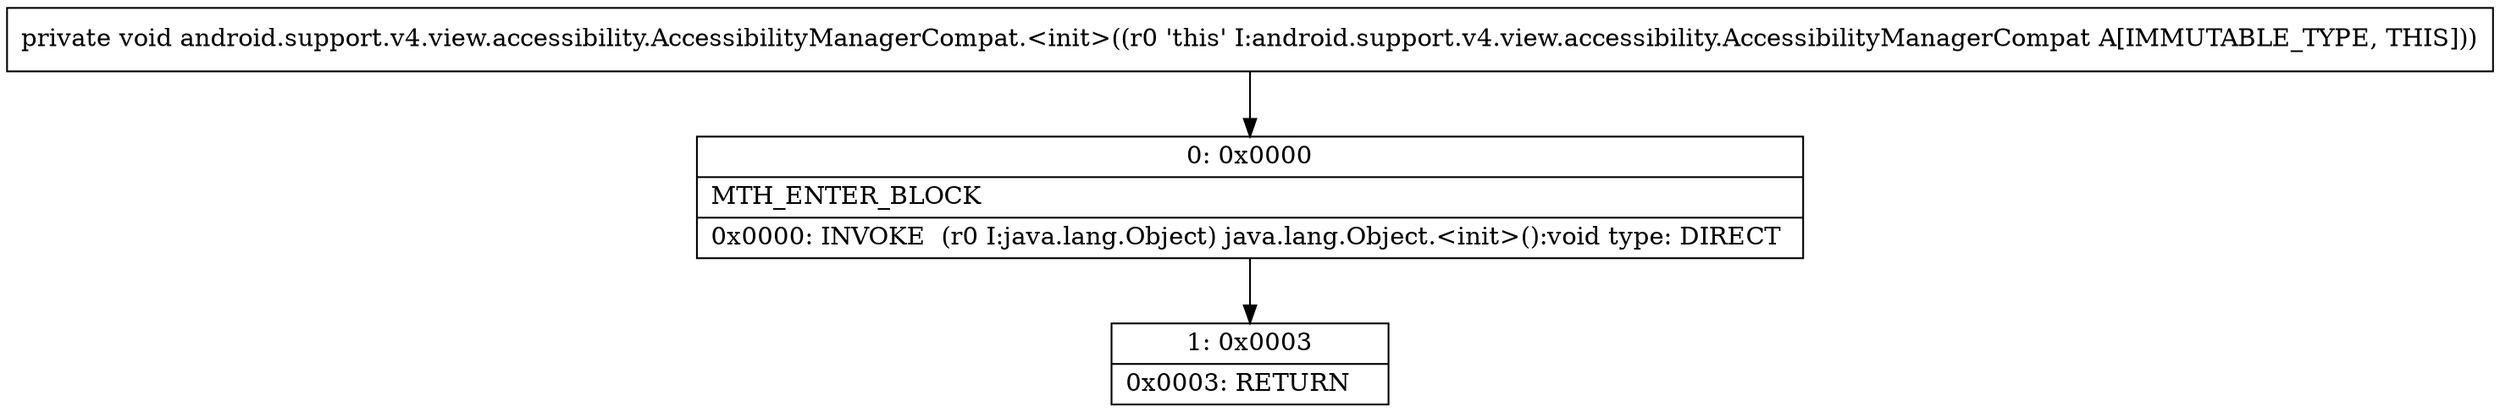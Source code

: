 digraph "CFG forandroid.support.v4.view.accessibility.AccessibilityManagerCompat.\<init\>()V" {
Node_0 [shape=record,label="{0\:\ 0x0000|MTH_ENTER_BLOCK\l|0x0000: INVOKE  (r0 I:java.lang.Object) java.lang.Object.\<init\>():void type: DIRECT \l}"];
Node_1 [shape=record,label="{1\:\ 0x0003|0x0003: RETURN   \l}"];
MethodNode[shape=record,label="{private void android.support.v4.view.accessibility.AccessibilityManagerCompat.\<init\>((r0 'this' I:android.support.v4.view.accessibility.AccessibilityManagerCompat A[IMMUTABLE_TYPE, THIS])) }"];
MethodNode -> Node_0;
Node_0 -> Node_1;
}

